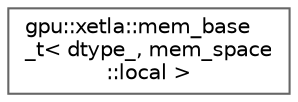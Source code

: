 digraph "Graphical Class Hierarchy"
{
 // LATEX_PDF_SIZE
  bgcolor="transparent";
  edge [fontname=Helvetica,fontsize=10,labelfontname=Helvetica,labelfontsize=10];
  node [fontname=Helvetica,fontsize=10,shape=box,height=0.2,width=0.4];
  rankdir="LR";
  Node0 [id="Node000000",label="gpu::xetla::mem_base\l_t\< dtype_, mem_space\l::local \>",height=0.2,width=0.4,color="grey40", fillcolor="white", style="filled",URL="$structgpu_1_1xetla_1_1mem__base__t_3_01dtype___00_01mem__space_1_1local_01_4.html",tooltip=" "];
}
